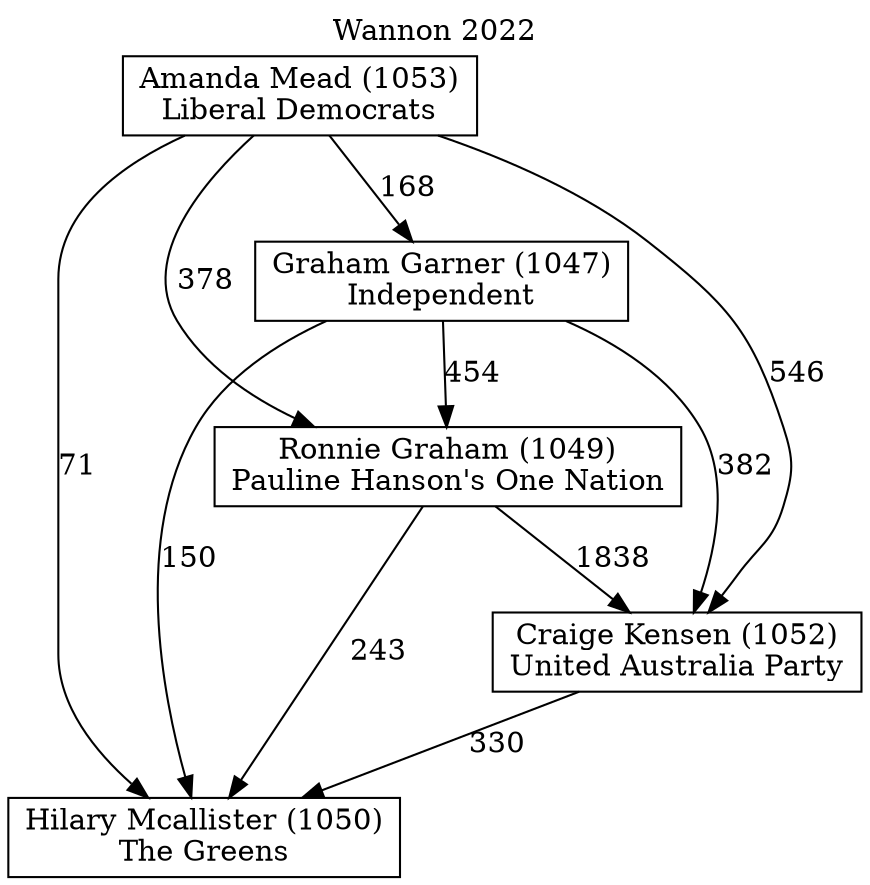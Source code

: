 // House preference flow
digraph "Hilary Mcallister (1050)_Wannon_2022" {
	graph [label="Wannon 2022" labelloc=t mclimit=10]
	node [shape=box]
	"Amanda Mead (1053)" [label="Amanda Mead (1053)
Liberal Democrats"]
	"Graham Garner (1047)" [label="Graham Garner (1047)
Independent"]
	"Hilary Mcallister (1050)" [label="Hilary Mcallister (1050)
The Greens"]
	"Craige Kensen (1052)" [label="Craige Kensen (1052)
United Australia Party"]
	"Ronnie Graham (1049)" [label="Ronnie Graham (1049)
Pauline Hanson's One Nation"]
	"Graham Garner (1047)" -> "Craige Kensen (1052)" [label=382]
	"Graham Garner (1047)" -> "Ronnie Graham (1049)" [label=454]
	"Amanda Mead (1053)" -> "Ronnie Graham (1049)" [label=378]
	"Ronnie Graham (1049)" -> "Hilary Mcallister (1050)" [label=243]
	"Craige Kensen (1052)" -> "Hilary Mcallister (1050)" [label=330]
	"Amanda Mead (1053)" -> "Craige Kensen (1052)" [label=546]
	"Graham Garner (1047)" -> "Hilary Mcallister (1050)" [label=150]
	"Ronnie Graham (1049)" -> "Craige Kensen (1052)" [label=1838]
	"Amanda Mead (1053)" -> "Hilary Mcallister (1050)" [label=71]
	"Amanda Mead (1053)" -> "Graham Garner (1047)" [label=168]
}
